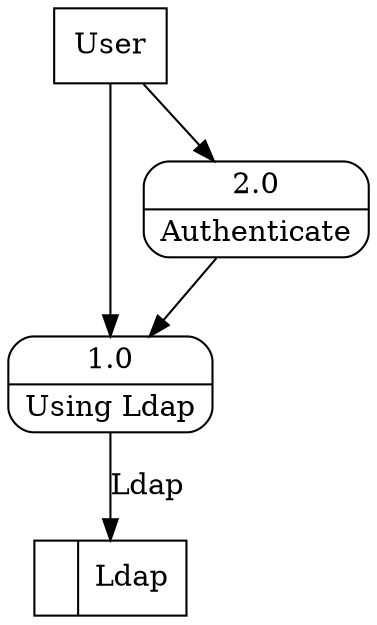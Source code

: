 digraph dfd2{ 
node[shape=record]
200 [label="<f0>  |<f1> Ldap " ];
201 [label="User" shape=box];
202 [label="{<f0> 1.0|<f1> Using Ldap }" shape=Mrecord];
203 [label="{<f0> 2.0|<f1> Authenticate }" shape=Mrecord];
201 -> 202
201 -> 203
202 -> 200 [label="Ldap"]
203 -> 202
}